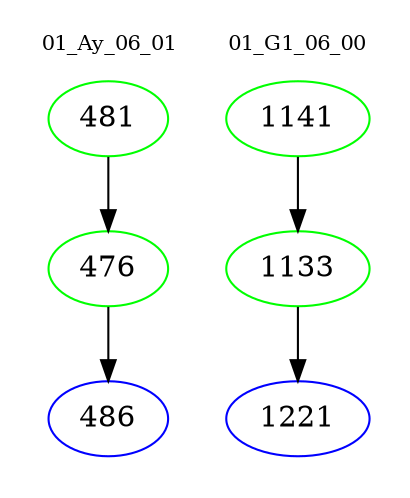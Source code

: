 digraph{
subgraph cluster_0 {
color = white
label = "01_Ay_06_01";
fontsize=10;
T0_481 [label="481", color="green"]
T0_481 -> T0_476 [color="black"]
T0_476 [label="476", color="green"]
T0_476 -> T0_486 [color="black"]
T0_486 [label="486", color="blue"]
}
subgraph cluster_1 {
color = white
label = "01_G1_06_00";
fontsize=10;
T1_1141 [label="1141", color="green"]
T1_1141 -> T1_1133 [color="black"]
T1_1133 [label="1133", color="green"]
T1_1133 -> T1_1221 [color="black"]
T1_1221 [label="1221", color="blue"]
}
}
